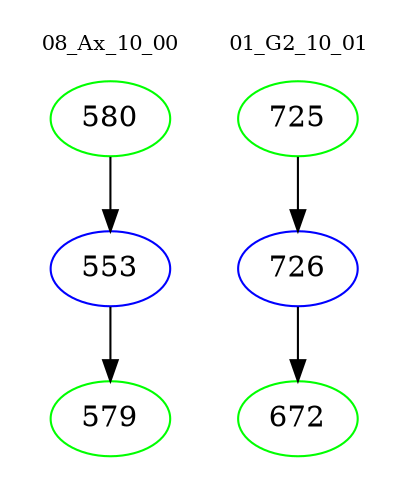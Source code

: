 digraph{
subgraph cluster_0 {
color = white
label = "08_Ax_10_00";
fontsize=10;
T0_580 [label="580", color="green"]
T0_580 -> T0_553 [color="black"]
T0_553 [label="553", color="blue"]
T0_553 -> T0_579 [color="black"]
T0_579 [label="579", color="green"]
}
subgraph cluster_1 {
color = white
label = "01_G2_10_01";
fontsize=10;
T1_725 [label="725", color="green"]
T1_725 -> T1_726 [color="black"]
T1_726 [label="726", color="blue"]
T1_726 -> T1_672 [color="black"]
T1_672 [label="672", color="green"]
}
}
